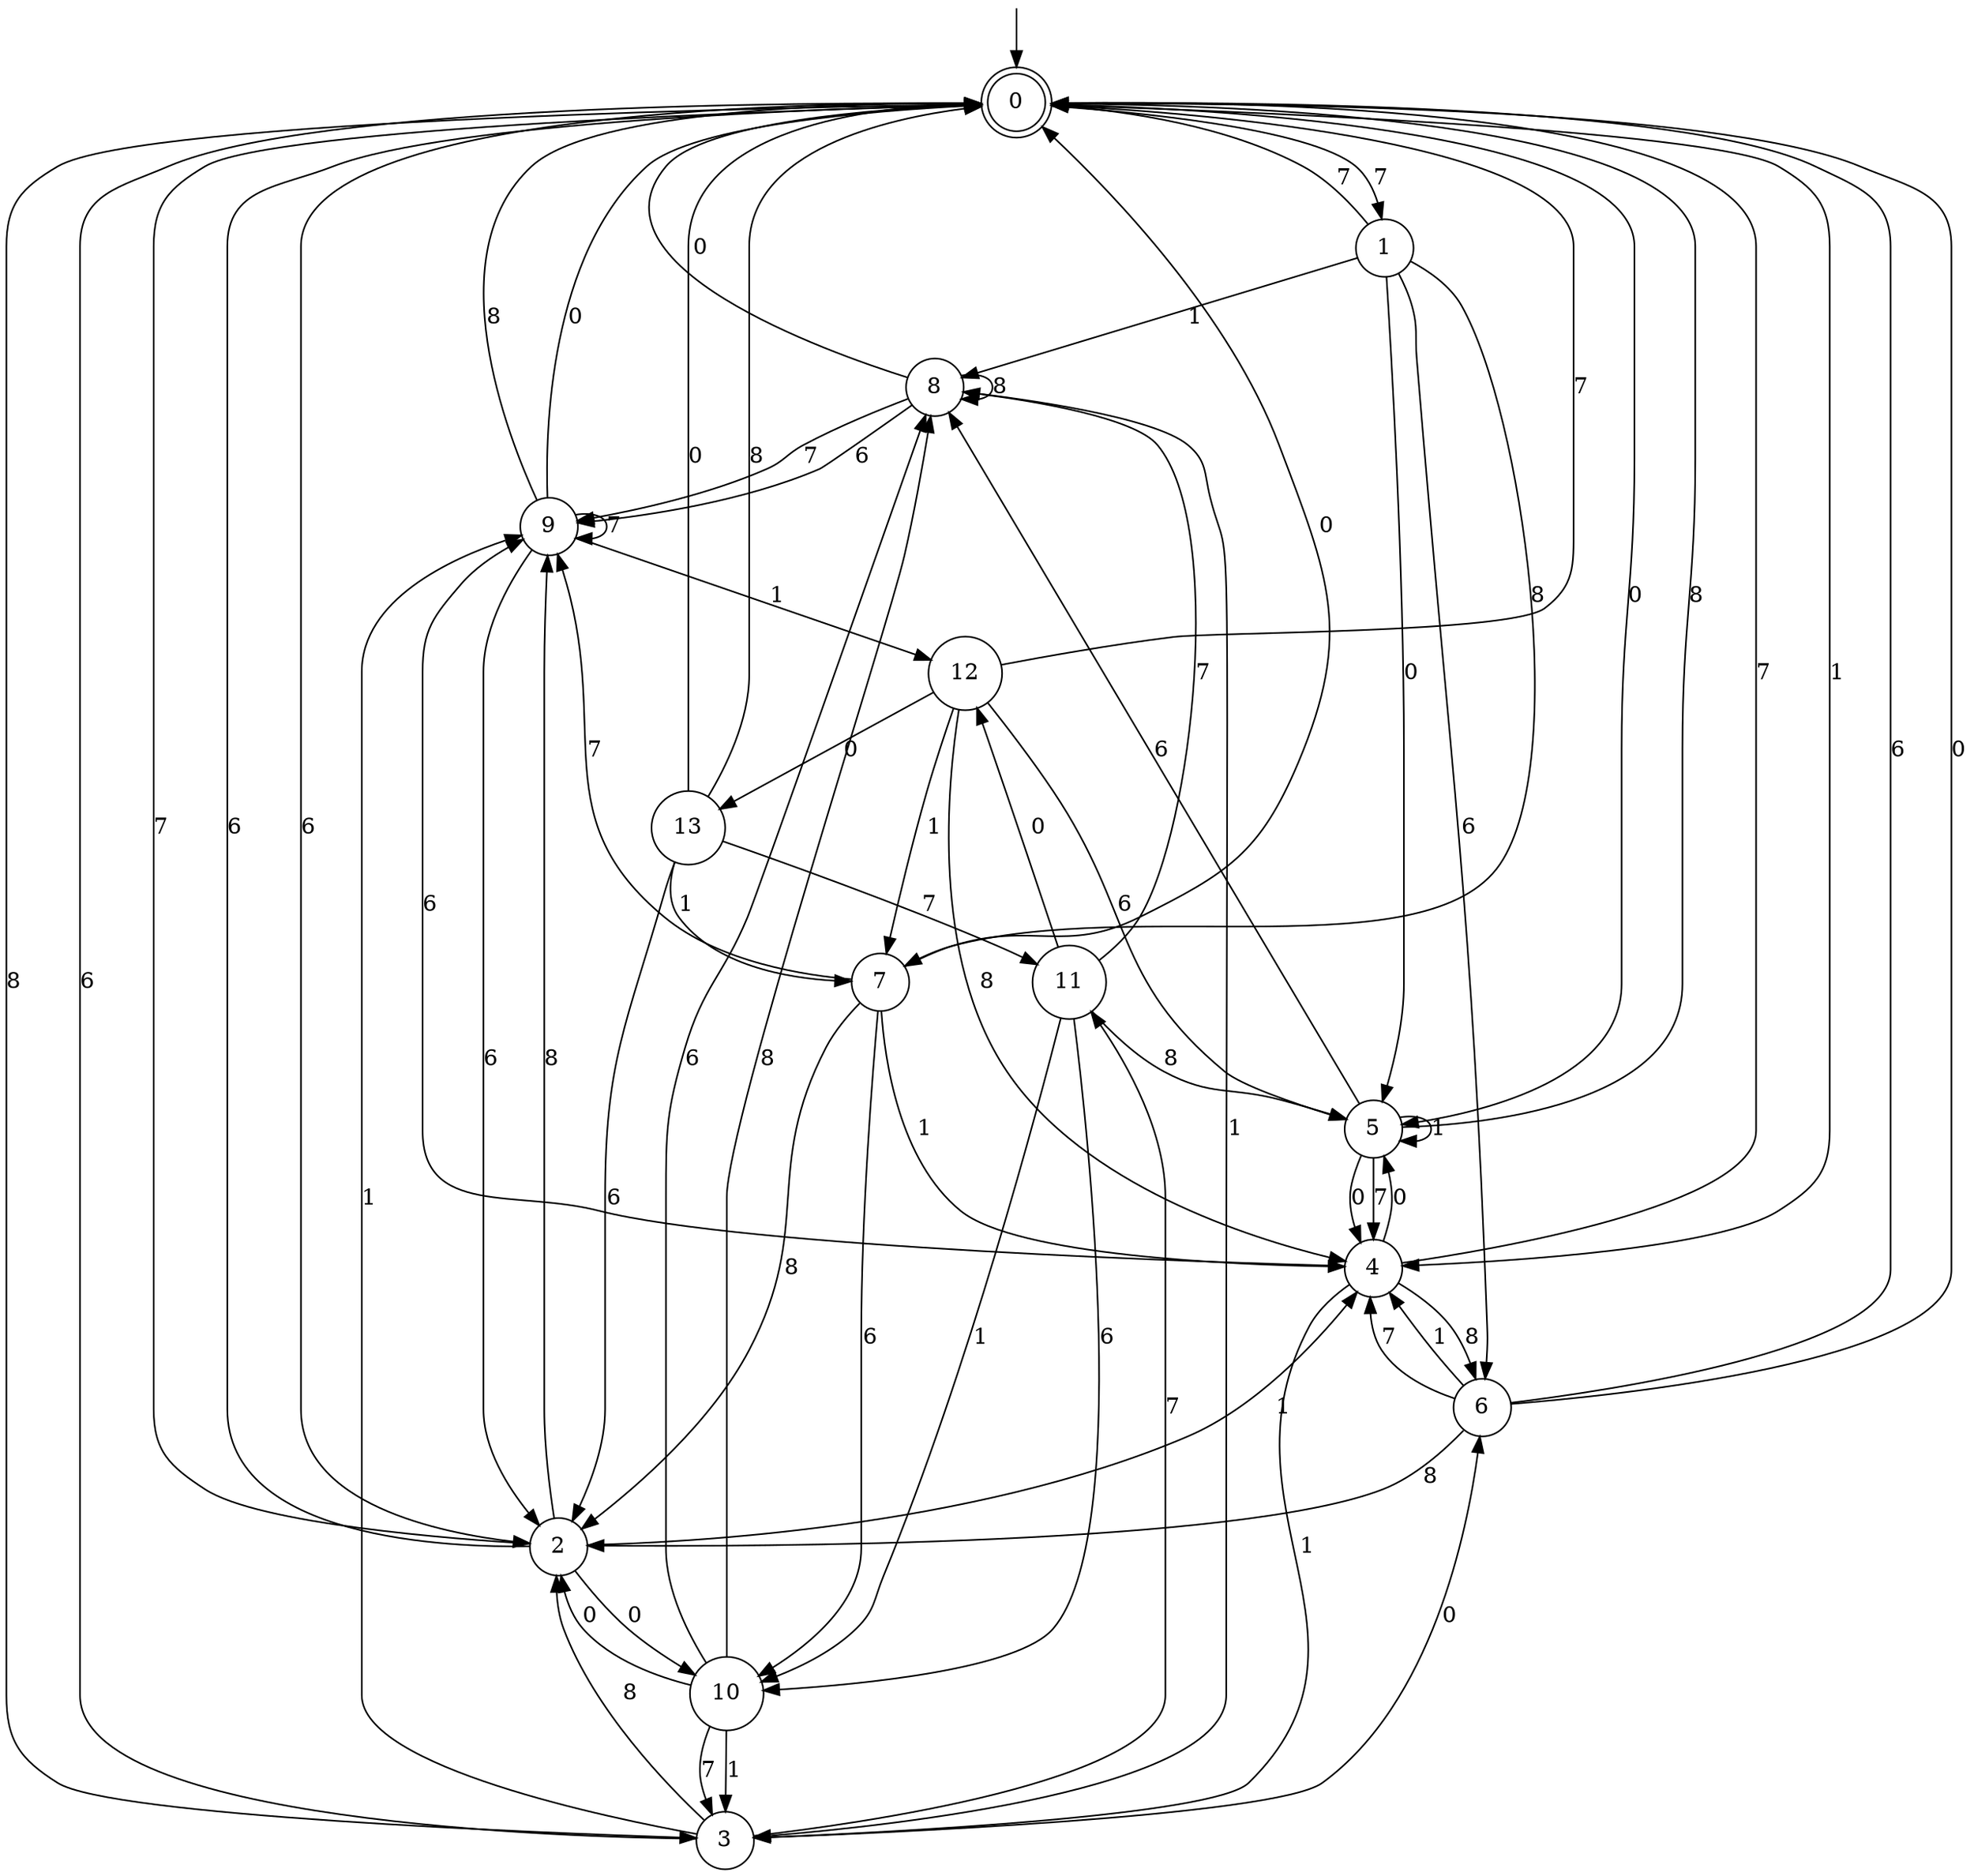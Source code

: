 digraph g {

	s0 [shape="doublecircle" label="0"];
	s1 [shape="circle" label="1"];
	s2 [shape="circle" label="2"];
	s3 [shape="circle" label="3"];
	s4 [shape="circle" label="4"];
	s5 [shape="circle" label="5"];
	s6 [shape="circle" label="6"];
	s7 [shape="circle" label="7"];
	s8 [shape="circle" label="8"];
	s9 [shape="circle" label="9"];
	s10 [shape="circle" label="10"];
	s11 [shape="circle" label="11"];
	s12 [shape="circle" label="12"];
	s13 [shape="circle" label="13"];
	s0 -> s1 [label="7"];
	s0 -> s2 [label="6"];
	s0 -> s3 [label="8"];
	s0 -> s4 [label="1"];
	s0 -> s5 [label="0"];
	s1 -> s0 [label="7"];
	s1 -> s6 [label="6"];
	s1 -> s7 [label="8"];
	s1 -> s8 [label="1"];
	s1 -> s5 [label="0"];
	s2 -> s0 [label="7"];
	s2 -> s0 [label="6"];
	s2 -> s9 [label="8"];
	s2 -> s4 [label="1"];
	s2 -> s10 [label="0"];
	s3 -> s11 [label="7"];
	s3 -> s0 [label="6"];
	s3 -> s2 [label="8"];
	s3 -> s9 [label="1"];
	s3 -> s6 [label="0"];
	s4 -> s0 [label="7"];
	s4 -> s9 [label="6"];
	s4 -> s6 [label="8"];
	s4 -> s3 [label="1"];
	s4 -> s5 [label="0"];
	s5 -> s4 [label="7"];
	s5 -> s8 [label="6"];
	s5 -> s0 [label="8"];
	s5 -> s5 [label="1"];
	s5 -> s4 [label="0"];
	s6 -> s4 [label="7"];
	s6 -> s0 [label="6"];
	s6 -> s2 [label="8"];
	s6 -> s4 [label="1"];
	s6 -> s0 [label="0"];
	s7 -> s9 [label="7"];
	s7 -> s10 [label="6"];
	s7 -> s2 [label="8"];
	s7 -> s4 [label="1"];
	s7 -> s0 [label="0"];
	s8 -> s9 [label="7"];
	s8 -> s9 [label="6"];
	s8 -> s8 [label="8"];
	s8 -> s3 [label="1"];
	s8 -> s0 [label="0"];
	s9 -> s9 [label="7"];
	s9 -> s2 [label="6"];
	s9 -> s0 [label="8"];
	s9 -> s12 [label="1"];
	s9 -> s0 [label="0"];
	s10 -> s3 [label="7"];
	s10 -> s8 [label="6"];
	s10 -> s8 [label="8"];
	s10 -> s3 [label="1"];
	s10 -> s2 [label="0"];
	s11 -> s8 [label="7"];
	s11 -> s10 [label="6"];
	s11 -> s5 [label="8"];
	s11 -> s10 [label="1"];
	s11 -> s12 [label="0"];
	s12 -> s0 [label="7"];
	s12 -> s5 [label="6"];
	s12 -> s4 [label="8"];
	s12 -> s7 [label="1"];
	s12 -> s13 [label="0"];
	s13 -> s11 [label="7"];
	s13 -> s2 [label="6"];
	s13 -> s0 [label="8"];
	s13 -> s7 [label="1"];
	s13 -> s0 [label="0"];

__start0 [label="" shape="none" width="0" height="0"];
__start0 -> s0;

}
